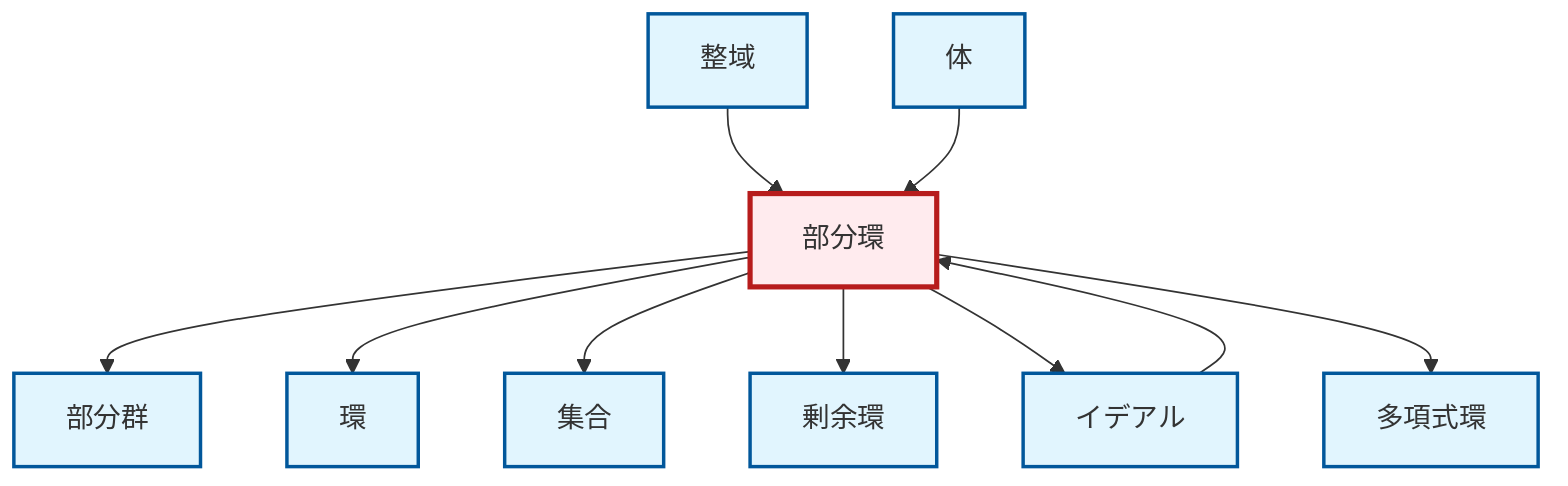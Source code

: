 graph TD
    classDef definition fill:#e1f5fe,stroke:#01579b,stroke-width:2px
    classDef theorem fill:#f3e5f5,stroke:#4a148c,stroke-width:2px
    classDef axiom fill:#fff3e0,stroke:#e65100,stroke-width:2px
    classDef example fill:#e8f5e9,stroke:#1b5e20,stroke-width:2px
    classDef current fill:#ffebee,stroke:#b71c1c,stroke-width:3px
    def-integral-domain["整域"]:::definition
    def-quotient-ring["剰余環"]:::definition
    def-ring["環"]:::definition
    def-polynomial-ring["多項式環"]:::definition
    def-ideal["イデアル"]:::definition
    def-subgroup["部分群"]:::definition
    def-field["体"]:::definition
    def-set["集合"]:::definition
    def-subring["部分環"]:::definition
    def-subring --> def-subgroup
    def-ideal --> def-subring
    def-subring --> def-ring
    def-subring --> def-set
    def-subring --> def-quotient-ring
    def-integral-domain --> def-subring
    def-subring --> def-ideal
    def-subring --> def-polynomial-ring
    def-field --> def-subring
    class def-subring current